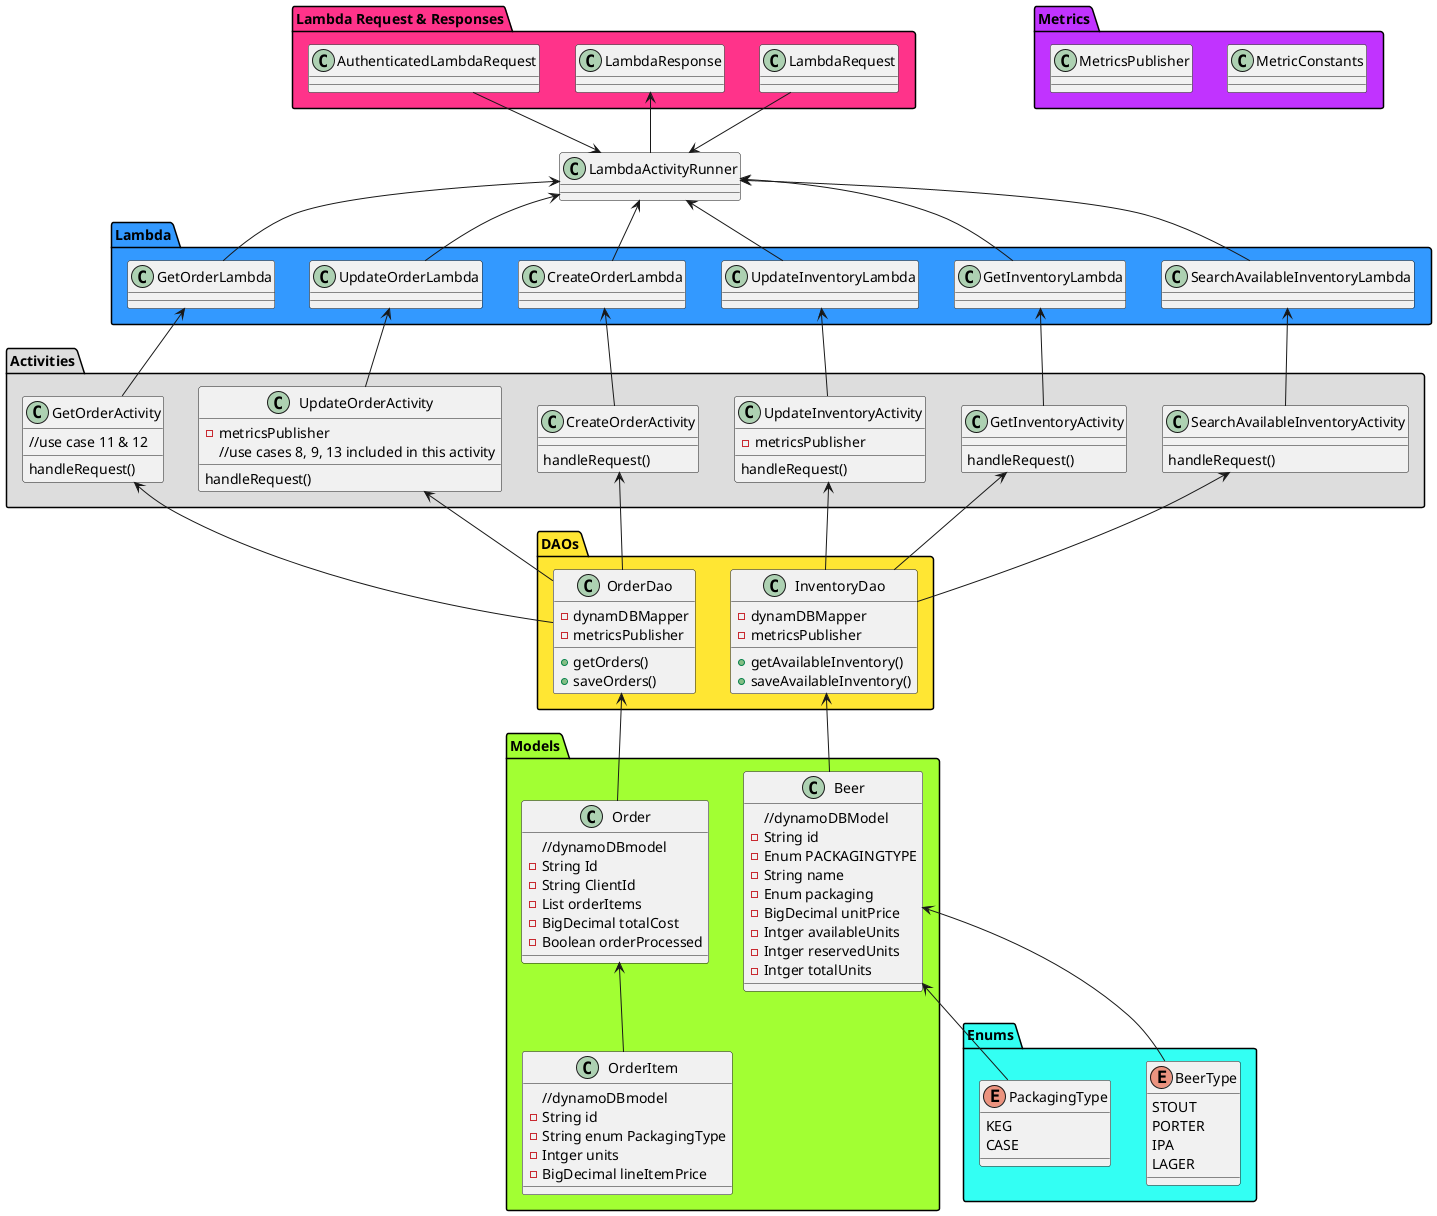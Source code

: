 @startuml
'https://plantuml.com/class-diagram

package "Activities" #DDDDDD {

    class SearchAvailableInventoryActivity{
        handleRequest()
    }

    class GetInventoryActivity{
        handleRequest()
    }

    class UpdateInventoryActivity{
        -metricsPublisher
        handleRequest()
    }

    class CreateOrderActivity{
        handleRequest()
    }

    class UpdateOrderActivity{
        -metricsPublisher
        handleRequest()
        //use cases 8, 9, 13 included in this activity
    }

    class GetOrderActivity{
    handleRequest()
    //use case 11 & 12
    }
}

package "DAOs" #FFE633 {

    class InventoryDao {
        -dynamDBMapper
        -metricsPublisher
        +getAvailableInventory()
        +saveAvailableInventory()
    }


    class OrderDao {
        -dynamDBMapper
        -metricsPublisher
        +getOrders()
        +saveOrders()
    }
}

package "Models" #A2FF33 {

    class Beer {
        //dynamoDBModel
        -String id
        -Enum PACKAGINGTYPE
        -String name
        -Enum packaging
        -BigDecimal unitPrice
        -Intger availableUnits
        -Intger reservedUnits
        -Intger totalUnits
    }

    class Order {
        //dynamoDBmodel
        -String Id
        -String ClientId
        -List orderItems
        -BigDecimal totalCost
        -Boolean orderProcessed
    }

    class OrderItem {
        //dynamoDBmodel
        -String id
        -String enum PackagingType
        -Intger units
        -BigDecimal lineItemPrice
    }
}

package "Enums" #33FFF3 {

    enum BeerType {
        STOUT
        PORTER
        IPA
        LAGER
    }

    enum PackagingType {
        KEG
        CASE
    }
}

package "Lambda" #3399FF {

    class GetInventoryLambda {
    }

    class UpdateInventoryLambda {
    }

    class CreateOrderLambda {
    }

    class UpdateOrderLambda {
    }

    class GetOrderLambda {
    }

    class SearchAvailableInventoryLambda {
    }
}
package "Metrics" #C133FF {
    class MetricConstants{
    }
    class MetricsPublisher{
    }
}


    class LambdaActivityRunner{
        }

package "Lambda Request & Responses" #FF338A{
    class LambdaRequest{
    }

    class LambdaResponse{
    }
    class AuthenticatedLambdaRequest{
    }
}
LambdaActivityRunner <-- UpdateOrderLambda
LambdaActivityRunner <-- GetOrderLambda
LambdaActivityRunner <-- CreateOrderLambda
LambdaActivityRunner <-- UpdateInventoryLambda
LambdaActivityRunner <-- GetInventoryLambda
LambdaActivityRunner <-- SearchAvailableInventoryLambda
LambdaActivityRunner --> LambdaResponse
LambdaRequest --> LambdaActivityRunner
AuthenticatedLambdaRequest --> LambdaActivityRunner
Beer  <-- BeerType
Beer <-- PackagingType
Order <-- OrderItem
InventoryDao <-- Beer
OrderDao <-- Order

CreateOrderActivity <-- OrderDao
GetOrderActivity <-- OrderDao
UpdateOrderActivity <--OrderDao
GetInventoryActivity <-- InventoryDao
UpdateInventoryActivity <--InventoryDao
SearchAvailableInventoryActivity <-- InventoryDao
SearchAvailableInventoryLambda <-- SearchAvailableInventoryActivity
UpdateInventoryLambda <-- UpdateInventoryActivity
GetInventoryLambda <-- GetInventoryActivity
GetOrderLambda <-- GetOrderActivity
UpdateOrderLambda <-- UpdateOrderActivity
CreateOrderLambda <-- CreateOrderActivity
@enduml